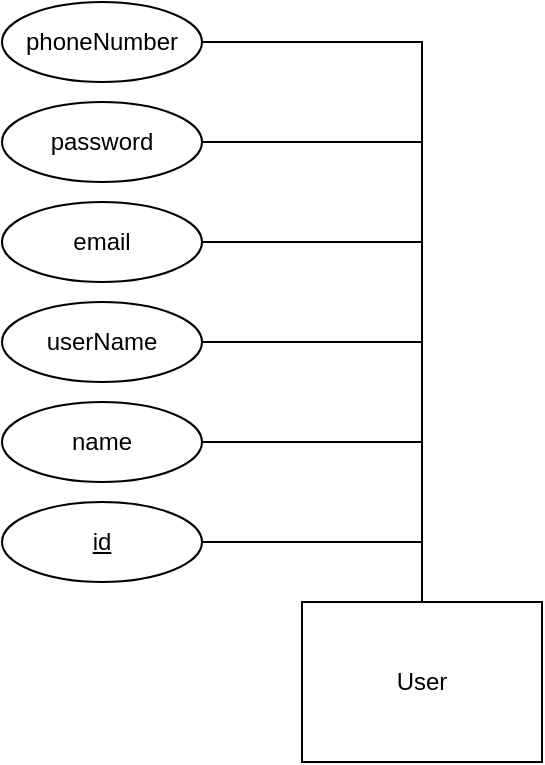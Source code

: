 <mxfile version="20.8.23" type="device"><diagram name="Page-1" id="V0IYzjSesEFZKzdxGOFC"><mxGraphModel dx="1024" dy="563" grid="1" gridSize="10" guides="1" tooltips="1" connect="1" arrows="1" fold="1" page="1" pageScale="1" pageWidth="850" pageHeight="1100" math="0" shadow="0"><root><mxCell id="0"/><mxCell id="1" parent="0"/><mxCell id="EJvhqwUPnj2S2j4-OZNs-1" value="User" style="rounded=0;whiteSpace=wrap;html=1;" vertex="1" parent="1"><mxGeometry x="360" y="360" width="120" height="80" as="geometry"/></mxCell><mxCell id="EJvhqwUPnj2S2j4-OZNs-9" style="rounded=0;orthogonalLoop=1;jettySize=auto;html=1;entryX=0.5;entryY=0;entryDx=0;entryDy=0;endArrow=none;endFill=0;edgeStyle=orthogonalEdgeStyle;" edge="1" parent="1" source="EJvhqwUPnj2S2j4-OZNs-2" target="EJvhqwUPnj2S2j4-OZNs-1"><mxGeometry relative="1" as="geometry"/></mxCell><mxCell id="EJvhqwUPnj2S2j4-OZNs-2" value="&lt;u&gt;id&lt;/u&gt;" style="ellipse;whiteSpace=wrap;html=1;" vertex="1" parent="1"><mxGeometry x="210" y="310" width="100" height="40" as="geometry"/></mxCell><mxCell id="EJvhqwUPnj2S2j4-OZNs-10" style="edgeStyle=orthogonalEdgeStyle;rounded=0;orthogonalLoop=1;jettySize=auto;html=1;entryX=0.5;entryY=0;entryDx=0;entryDy=0;endArrow=none;endFill=0;" edge="1" parent="1" source="EJvhqwUPnj2S2j4-OZNs-3" target="EJvhqwUPnj2S2j4-OZNs-1"><mxGeometry relative="1" as="geometry"/></mxCell><mxCell id="EJvhqwUPnj2S2j4-OZNs-3" value="name" style="ellipse;whiteSpace=wrap;html=1;" vertex="1" parent="1"><mxGeometry x="210" y="260" width="100" height="40" as="geometry"/></mxCell><mxCell id="EJvhqwUPnj2S2j4-OZNs-11" style="edgeStyle=orthogonalEdgeStyle;rounded=0;orthogonalLoop=1;jettySize=auto;html=1;entryX=0.5;entryY=0;entryDx=0;entryDy=0;endArrow=none;endFill=0;" edge="1" parent="1" source="EJvhqwUPnj2S2j4-OZNs-5" target="EJvhqwUPnj2S2j4-OZNs-1"><mxGeometry relative="1" as="geometry"/></mxCell><mxCell id="EJvhqwUPnj2S2j4-OZNs-5" value="userName" style="ellipse;whiteSpace=wrap;html=1;" vertex="1" parent="1"><mxGeometry x="210" y="210" width="100" height="40" as="geometry"/></mxCell><mxCell id="EJvhqwUPnj2S2j4-OZNs-14" style="edgeStyle=orthogonalEdgeStyle;rounded=0;orthogonalLoop=1;jettySize=auto;html=1;entryX=0.5;entryY=0;entryDx=0;entryDy=0;endArrow=none;endFill=0;" edge="1" parent="1" source="EJvhqwUPnj2S2j4-OZNs-6" target="EJvhqwUPnj2S2j4-OZNs-1"><mxGeometry relative="1" as="geometry"/></mxCell><mxCell id="EJvhqwUPnj2S2j4-OZNs-6" value="phoneNumber" style="ellipse;whiteSpace=wrap;html=1;" vertex="1" parent="1"><mxGeometry x="210" y="60" width="100" height="40" as="geometry"/></mxCell><mxCell id="EJvhqwUPnj2S2j4-OZNs-12" style="edgeStyle=orthogonalEdgeStyle;rounded=0;orthogonalLoop=1;jettySize=auto;html=1;entryX=0.5;entryY=0;entryDx=0;entryDy=0;endArrow=none;endFill=0;" edge="1" parent="1" source="EJvhqwUPnj2S2j4-OZNs-7" target="EJvhqwUPnj2S2j4-OZNs-1"><mxGeometry relative="1" as="geometry"/></mxCell><mxCell id="EJvhqwUPnj2S2j4-OZNs-7" value="email" style="ellipse;whiteSpace=wrap;html=1;" vertex="1" parent="1"><mxGeometry x="210" y="160" width="100" height="40" as="geometry"/></mxCell><mxCell id="EJvhqwUPnj2S2j4-OZNs-13" style="edgeStyle=orthogonalEdgeStyle;rounded=0;orthogonalLoop=1;jettySize=auto;html=1;entryX=0.5;entryY=0;entryDx=0;entryDy=0;endArrow=none;endFill=0;" edge="1" parent="1" source="EJvhqwUPnj2S2j4-OZNs-8" target="EJvhqwUPnj2S2j4-OZNs-1"><mxGeometry relative="1" as="geometry"/></mxCell><mxCell id="EJvhqwUPnj2S2j4-OZNs-8" value="password" style="ellipse;whiteSpace=wrap;html=1;" vertex="1" parent="1"><mxGeometry x="210" y="110" width="100" height="40" as="geometry"/></mxCell></root></mxGraphModel></diagram></mxfile>
